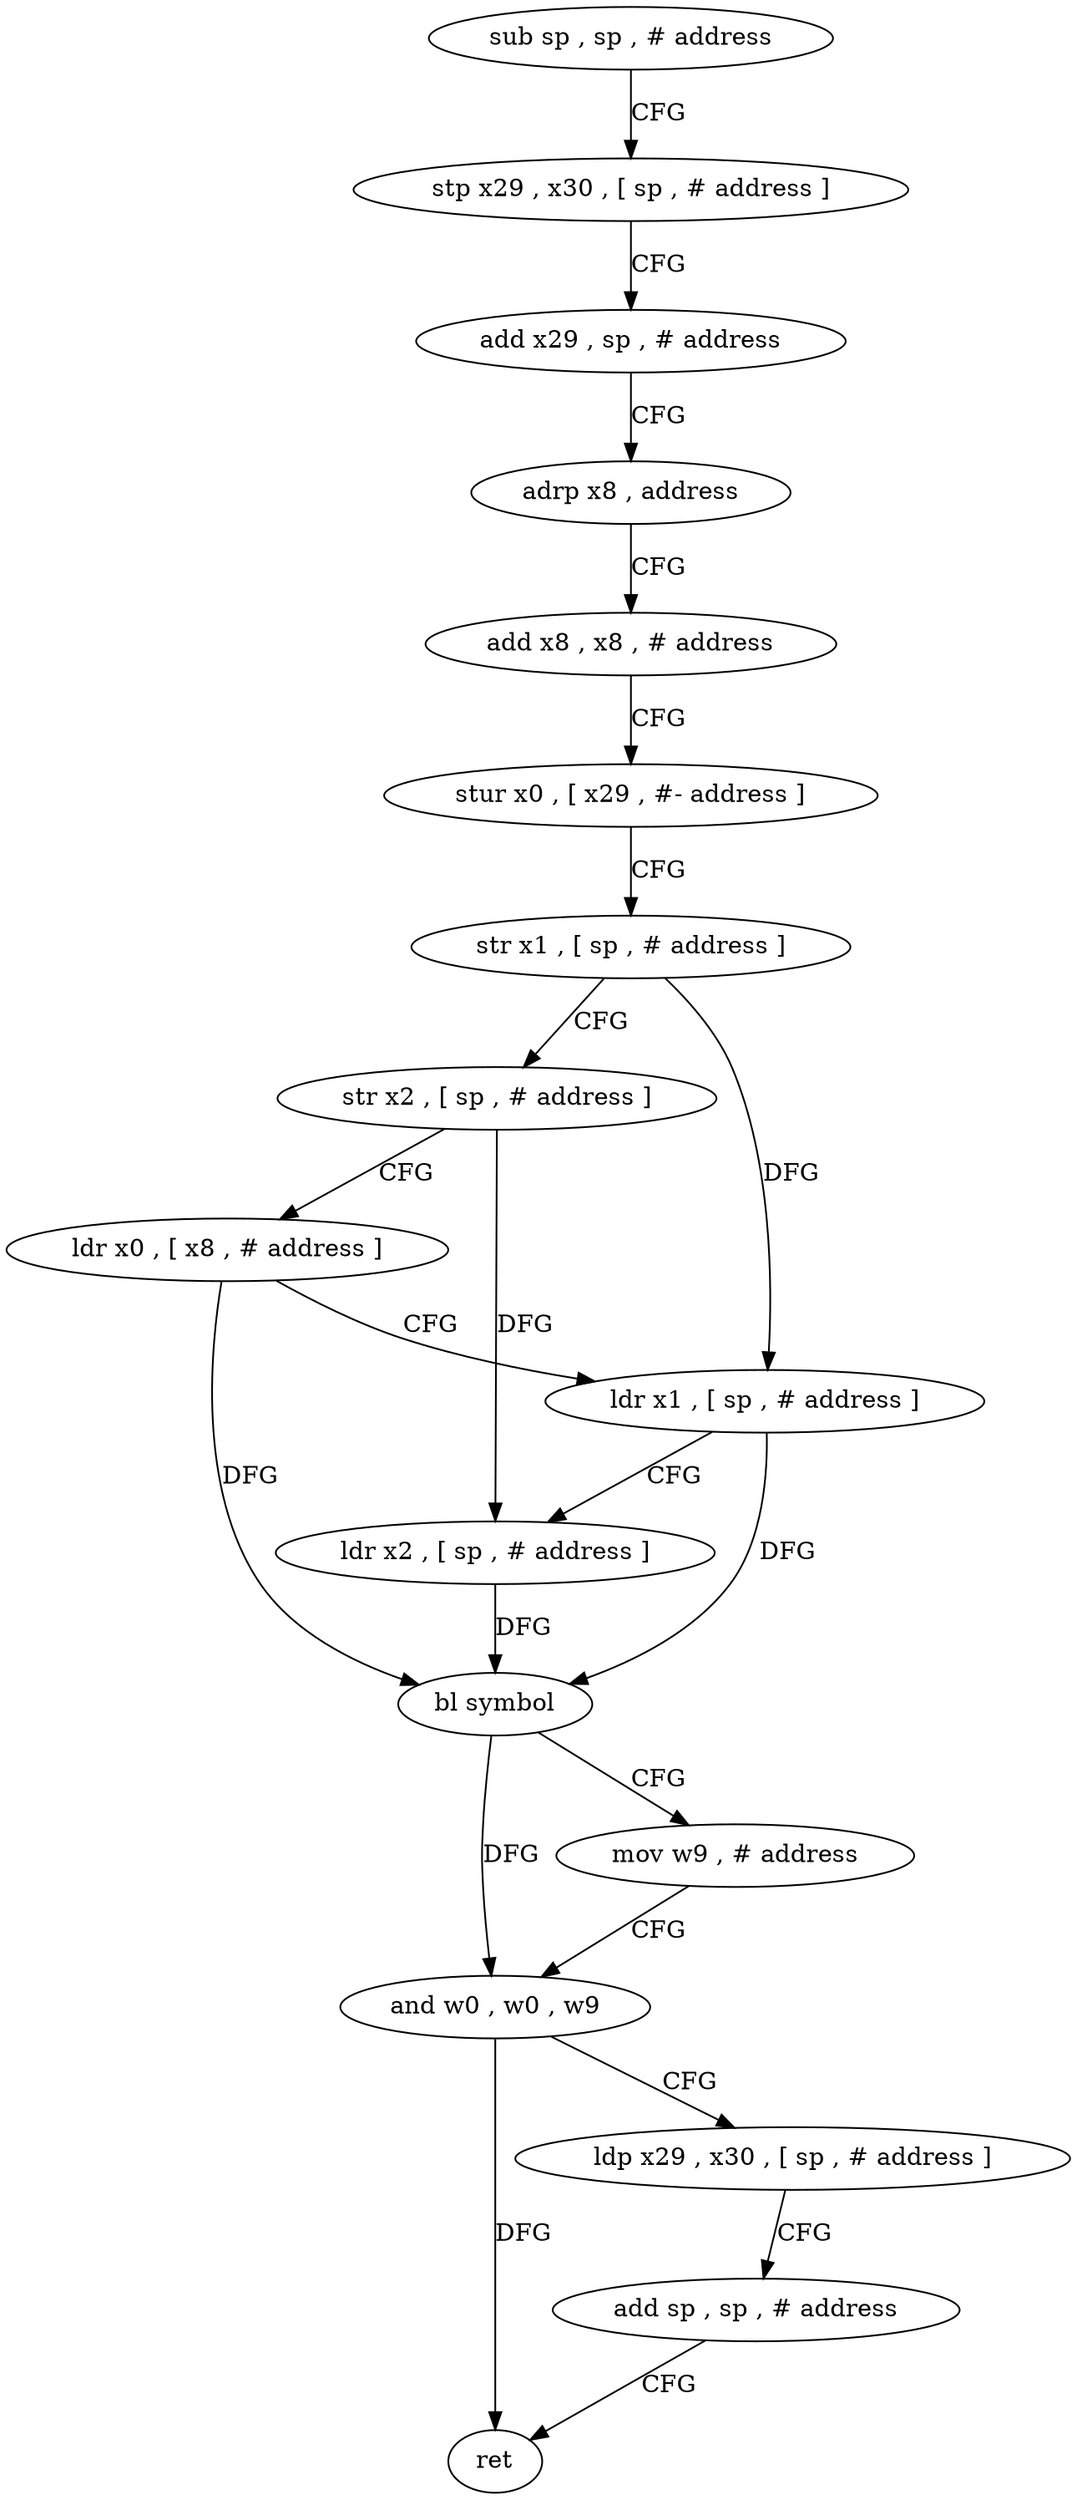 digraph "func" {
"4217184" [label = "sub sp , sp , # address" ]
"4217188" [label = "stp x29 , x30 , [ sp , # address ]" ]
"4217192" [label = "add x29 , sp , # address" ]
"4217196" [label = "adrp x8 , address" ]
"4217200" [label = "add x8 , x8 , # address" ]
"4217204" [label = "stur x0 , [ x29 , #- address ]" ]
"4217208" [label = "str x1 , [ sp , # address ]" ]
"4217212" [label = "str x2 , [ sp , # address ]" ]
"4217216" [label = "ldr x0 , [ x8 , # address ]" ]
"4217220" [label = "ldr x1 , [ sp , # address ]" ]
"4217224" [label = "ldr x2 , [ sp , # address ]" ]
"4217228" [label = "bl symbol" ]
"4217232" [label = "mov w9 , # address" ]
"4217236" [label = "and w0 , w0 , w9" ]
"4217240" [label = "ldp x29 , x30 , [ sp , # address ]" ]
"4217244" [label = "add sp , sp , # address" ]
"4217248" [label = "ret" ]
"4217184" -> "4217188" [ label = "CFG" ]
"4217188" -> "4217192" [ label = "CFG" ]
"4217192" -> "4217196" [ label = "CFG" ]
"4217196" -> "4217200" [ label = "CFG" ]
"4217200" -> "4217204" [ label = "CFG" ]
"4217204" -> "4217208" [ label = "CFG" ]
"4217208" -> "4217212" [ label = "CFG" ]
"4217208" -> "4217220" [ label = "DFG" ]
"4217212" -> "4217216" [ label = "CFG" ]
"4217212" -> "4217224" [ label = "DFG" ]
"4217216" -> "4217220" [ label = "CFG" ]
"4217216" -> "4217228" [ label = "DFG" ]
"4217220" -> "4217224" [ label = "CFG" ]
"4217220" -> "4217228" [ label = "DFG" ]
"4217224" -> "4217228" [ label = "DFG" ]
"4217228" -> "4217232" [ label = "CFG" ]
"4217228" -> "4217236" [ label = "DFG" ]
"4217232" -> "4217236" [ label = "CFG" ]
"4217236" -> "4217240" [ label = "CFG" ]
"4217236" -> "4217248" [ label = "DFG" ]
"4217240" -> "4217244" [ label = "CFG" ]
"4217244" -> "4217248" [ label = "CFG" ]
}
